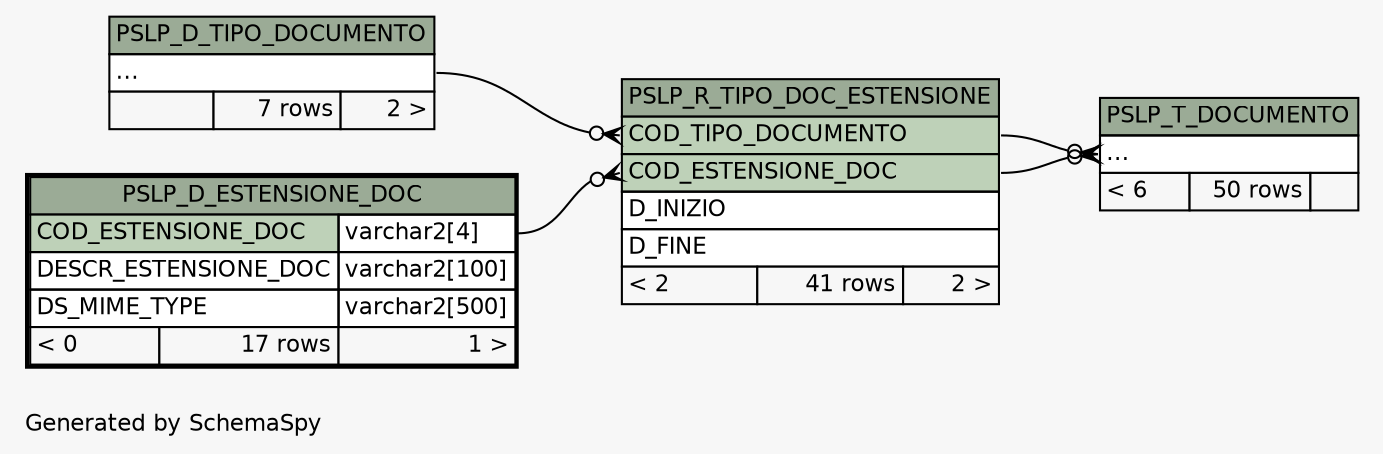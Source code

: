 // dot 2.38.0 on Windows 10 10.0
// SchemaSpy rev 590
digraph "twoDegreesRelationshipsDiagram" {
  graph [
    rankdir="RL"
    bgcolor="#f7f7f7"
    label="\nGenerated by SchemaSpy"
    labeljust="l"
    nodesep="0.18"
    ranksep="0.46"
    fontname="Helvetica"
    fontsize="11"
  ];
  node [
    fontname="Helvetica"
    fontsize="11"
    shape="plaintext"
  ];
  edge [
    arrowsize="0.8"
  ];
  "PSLP_R_TIPO_DOC_ESTENSIONE":"COD_ESTENSIONE_DOC":w -> "PSLP_D_ESTENSIONE_DOC":"COD_ESTENSIONE_DOC.type":e [arrowhead=none dir=back arrowtail=crowodot];
  "PSLP_R_TIPO_DOC_ESTENSIONE":"COD_TIPO_DOCUMENTO":w -> "PSLP_D_TIPO_DOCUMENTO":"elipses":e [arrowhead=none dir=back arrowtail=crowodot];
  "PSLP_T_DOCUMENTO":"elipses":w -> "PSLP_R_TIPO_DOC_ESTENSIONE":"COD_ESTENSIONE_DOC":e [arrowhead=none dir=back arrowtail=crowodot];
  "PSLP_T_DOCUMENTO":"elipses":w -> "PSLP_R_TIPO_DOC_ESTENSIONE":"COD_TIPO_DOCUMENTO":e [arrowhead=none dir=back arrowtail=crowodot];
  "PSLP_D_ESTENSIONE_DOC" [
    label=<
    <TABLE BORDER="2" CELLBORDER="1" CELLSPACING="0" BGCOLOR="#ffffff">
      <TR><TD COLSPAN="3" BGCOLOR="#9bab96" ALIGN="CENTER">PSLP_D_ESTENSIONE_DOC</TD></TR>
      <TR><TD PORT="COD_ESTENSIONE_DOC" COLSPAN="2" BGCOLOR="#bed1b8" ALIGN="LEFT">COD_ESTENSIONE_DOC</TD><TD PORT="COD_ESTENSIONE_DOC.type" ALIGN="LEFT">varchar2[4]</TD></TR>
      <TR><TD PORT="DESCR_ESTENSIONE_DOC" COLSPAN="2" ALIGN="LEFT">DESCR_ESTENSIONE_DOC</TD><TD PORT="DESCR_ESTENSIONE_DOC.type" ALIGN="LEFT">varchar2[100]</TD></TR>
      <TR><TD PORT="DS_MIME_TYPE" COLSPAN="2" ALIGN="LEFT">DS_MIME_TYPE</TD><TD PORT="DS_MIME_TYPE.type" ALIGN="LEFT">varchar2[500]</TD></TR>
      <TR><TD ALIGN="LEFT" BGCOLOR="#f7f7f7">&lt; 0</TD><TD ALIGN="RIGHT" BGCOLOR="#f7f7f7">17 rows</TD><TD ALIGN="RIGHT" BGCOLOR="#f7f7f7">1 &gt;</TD></TR>
    </TABLE>>
    URL="PSLP_D_ESTENSIONE_DOC.html"
    tooltip="PSLP_D_ESTENSIONE_DOC"
  ];
  "PSLP_D_TIPO_DOCUMENTO" [
    label=<
    <TABLE BORDER="0" CELLBORDER="1" CELLSPACING="0" BGCOLOR="#ffffff">
      <TR><TD COLSPAN="3" BGCOLOR="#9bab96" ALIGN="CENTER">PSLP_D_TIPO_DOCUMENTO</TD></TR>
      <TR><TD PORT="elipses" COLSPAN="3" ALIGN="LEFT">...</TD></TR>
      <TR><TD ALIGN="LEFT" BGCOLOR="#f7f7f7">  </TD><TD ALIGN="RIGHT" BGCOLOR="#f7f7f7">7 rows</TD><TD ALIGN="RIGHT" BGCOLOR="#f7f7f7">2 &gt;</TD></TR>
    </TABLE>>
    URL="PSLP_D_TIPO_DOCUMENTO.html"
    tooltip="PSLP_D_TIPO_DOCUMENTO"
  ];
  "PSLP_R_TIPO_DOC_ESTENSIONE" [
    label=<
    <TABLE BORDER="0" CELLBORDER="1" CELLSPACING="0" BGCOLOR="#ffffff">
      <TR><TD COLSPAN="3" BGCOLOR="#9bab96" ALIGN="CENTER">PSLP_R_TIPO_DOC_ESTENSIONE</TD></TR>
      <TR><TD PORT="COD_TIPO_DOCUMENTO" COLSPAN="3" BGCOLOR="#bed1b8" ALIGN="LEFT">COD_TIPO_DOCUMENTO</TD></TR>
      <TR><TD PORT="COD_ESTENSIONE_DOC" COLSPAN="3" BGCOLOR="#bed1b8" ALIGN="LEFT">COD_ESTENSIONE_DOC</TD></TR>
      <TR><TD PORT="D_INIZIO" COLSPAN="3" ALIGN="LEFT">D_INIZIO</TD></TR>
      <TR><TD PORT="D_FINE" COLSPAN="3" ALIGN="LEFT">D_FINE</TD></TR>
      <TR><TD ALIGN="LEFT" BGCOLOR="#f7f7f7">&lt; 2</TD><TD ALIGN="RIGHT" BGCOLOR="#f7f7f7">41 rows</TD><TD ALIGN="RIGHT" BGCOLOR="#f7f7f7">2 &gt;</TD></TR>
    </TABLE>>
    URL="PSLP_R_TIPO_DOC_ESTENSIONE.html"
    tooltip="PSLP_R_TIPO_DOC_ESTENSIONE"
  ];
  "PSLP_T_DOCUMENTO" [
    label=<
    <TABLE BORDER="0" CELLBORDER="1" CELLSPACING="0" BGCOLOR="#ffffff">
      <TR><TD COLSPAN="3" BGCOLOR="#9bab96" ALIGN="CENTER">PSLP_T_DOCUMENTO</TD></TR>
      <TR><TD PORT="elipses" COLSPAN="3" ALIGN="LEFT">...</TD></TR>
      <TR><TD ALIGN="LEFT" BGCOLOR="#f7f7f7">&lt; 6</TD><TD ALIGN="RIGHT" BGCOLOR="#f7f7f7">50 rows</TD><TD ALIGN="RIGHT" BGCOLOR="#f7f7f7">  </TD></TR>
    </TABLE>>
    URL="PSLP_T_DOCUMENTO.html"
    tooltip="PSLP_T_DOCUMENTO"
  ];
}

